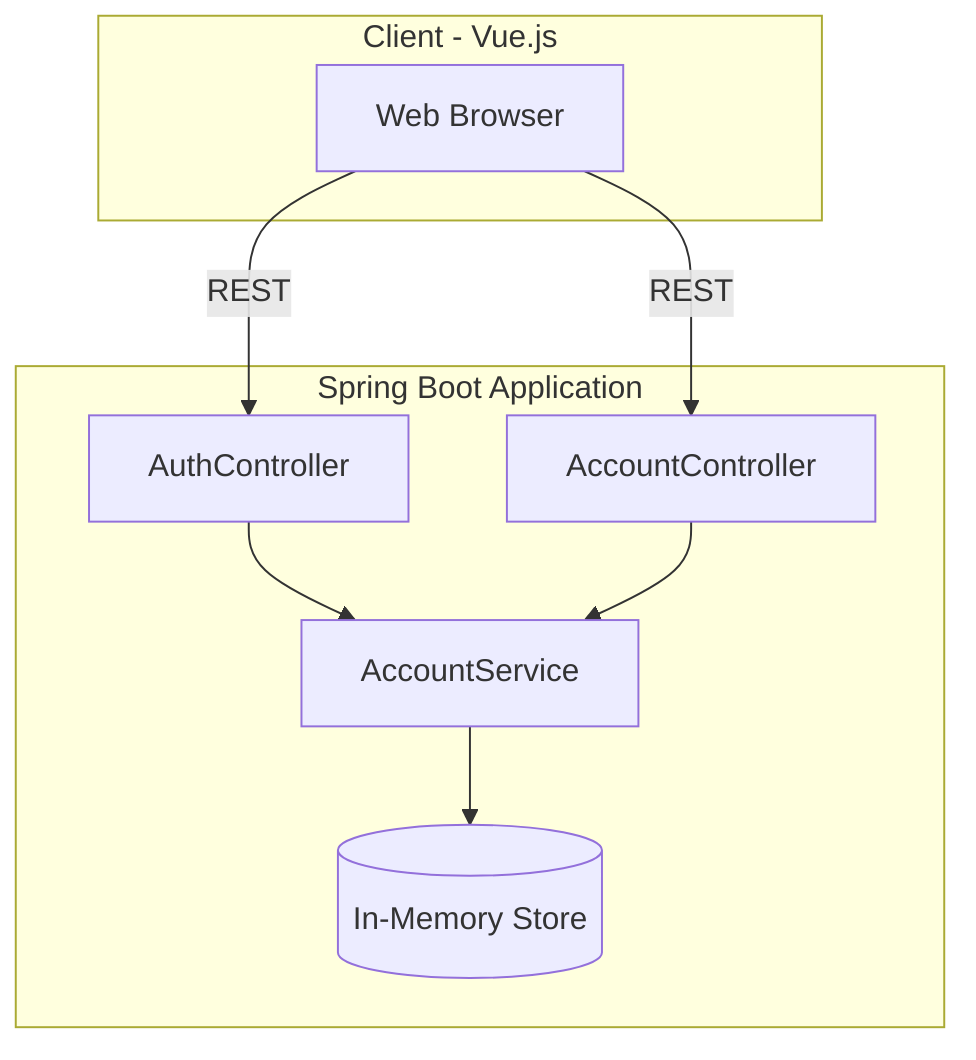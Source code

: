 graph TB
    subgraph "Client - Vue.js"
        Browser[Web Browser]
    end
    subgraph "Spring Boot Application"
        AuthController
        AccountController
        AccountService
        InMemory[(In-Memory Store)]
    end
    Browser -->|REST| AuthController
    Browser -->|REST| AccountController
    AuthController --> AccountService
    AccountController --> AccountService
    AccountService --> InMemory